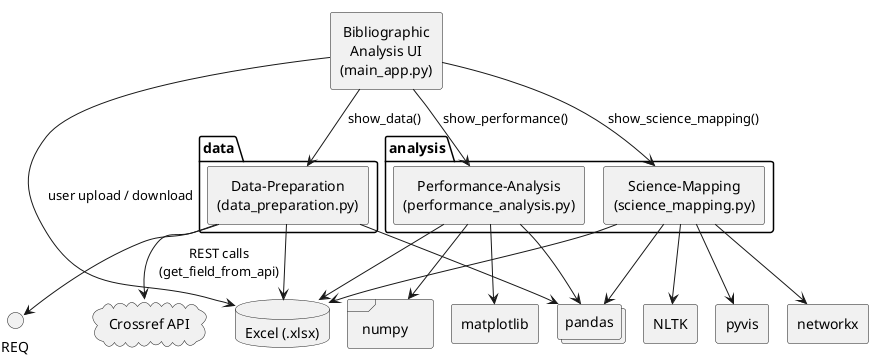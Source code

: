 @startuml

!pragma layout smetana
skinparam componentStyle rectangle
skinparam defaultTextAlignment center
skinparam component {
}

component "Bibliographic\nAnalysis UI\n(main_app.py)" as MAIN 


package "data" {
    component "Data-Preparation\n(data_preparation.py)" as DP 
}


package "analysis" {
    component "Performance-Analysis\n(performance_analysis.py)" as PA 
    component "Science-Mapping\n(science_mapping.py)"       as SM 
}


cloud "Crossref API"                          as CR
database "Excel (.xlsx)"                      as XLSX

collections "pandas"           as PANDAS
frame       "numpy"            as NUMPY
component   "matplotlib"       as MPL
component   "networkx"         as NX
component   "NLTK"             as NLTK
component   "pyvis"            as PYVIS



MAIN  --> DP : show_data()
MAIN  --> PA : show_performance()
MAIN  --> SM : show_science_mapping()

' Data-preparation
DP --> CR     : REST calls\n(get_field_from_api)
DP --> REQ
DP --> PANDAS
DP --> XLSX

' Performance-analysis
PA --> PANDAS
PA --> NUMPY
PA --> MPL
PA --> XLSX

' Science-mapping
SM --> PANDAS
SM --> NX
SM --> NLTK
SM --> PYVIS
SM --> XLSX


MAIN --> XLSX : user upload / download
@enduml
